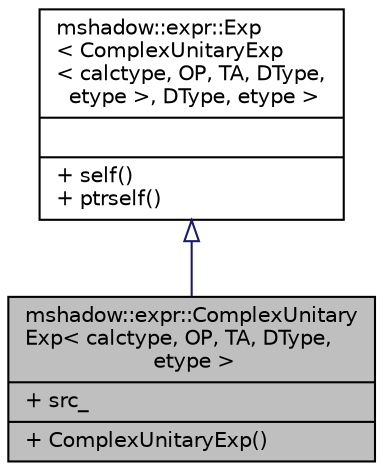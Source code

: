 digraph "mshadow::expr::ComplexUnitaryExp&lt; calctype, OP, TA, DType, etype &gt;"
{
 // LATEX_PDF_SIZE
  edge [fontname="Helvetica",fontsize="10",labelfontname="Helvetica",labelfontsize="10"];
  node [fontname="Helvetica",fontsize="10",shape=record];
  Node1 [label="{mshadow::expr::ComplexUnitary\lExp\< calctype, OP, TA, DType,\l etype \>\n|+ src_\l|+ ComplexUnitaryExp()\l}",height=0.2,width=0.4,color="black", fillcolor="grey75", style="filled", fontcolor="black",tooltip="compute conj(src) where src is a complex tensor"];
  Node2 -> Node1 [dir="back",color="midnightblue",fontsize="10",style="solid",arrowtail="onormal",fontname="Helvetica"];
  Node2 [label="{mshadow::expr::Exp\l\< ComplexUnitaryExp\l\< calctype, OP, TA, DType,\l etype \>, DType, etype \>\n||+ self()\l+ ptrself()\l}",height=0.2,width=0.4,color="black", fillcolor="white", style="filled",URL="$structmshadow_1_1expr_1_1Exp.html",tooltip=" "];
}
